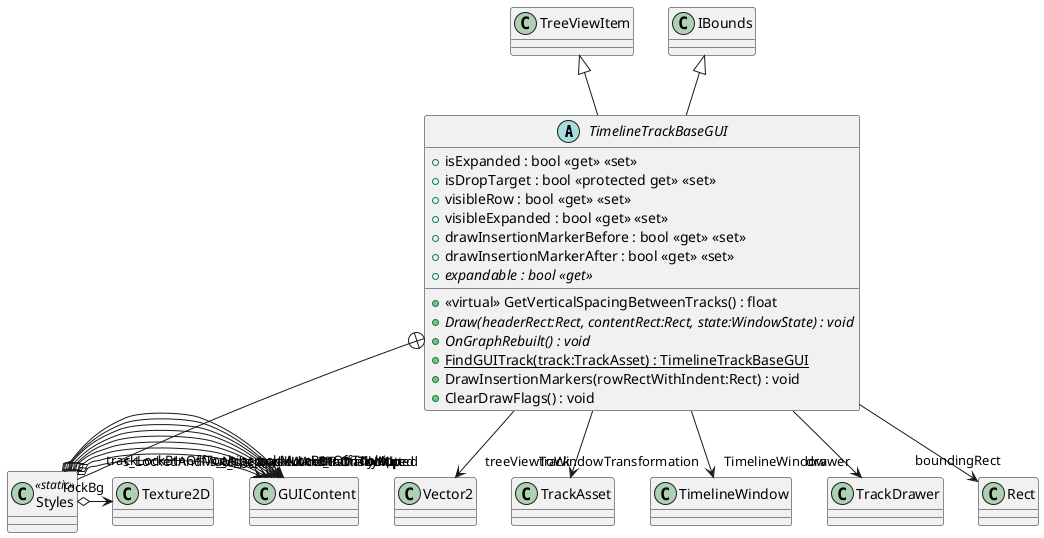 @startuml
abstract class TimelineTrackBaseGUI {
    + isExpanded : bool <<get>> <<set>>
    + isDropTarget : bool <<protected get>> <<set>>
    + <<virtual>> GetVerticalSpacingBetweenTracks() : float
    + visibleRow : bool <<get>> <<set>>
    + visibleExpanded : bool <<get>> <<set>>
    + drawInsertionMarkerBefore : bool <<get>> <<set>>
    + drawInsertionMarkerAfter : bool <<get>> <<set>>
    + {abstract} expandable : bool <<get>>
    + {abstract} Draw(headerRect:Rect, contentRect:Rect, state:WindowState) : void
    + {abstract} OnGraphRebuilt() : void
    + {static} FindGUITrack(track:TrackAsset) : TimelineTrackBaseGUI
    + DrawInsertionMarkers(rowRectWithIndent:Rect) : void
    + ClearDrawFlags() : void
}
class Styles <<static>> {
}
TreeViewItem <|-- TimelineTrackBaseGUI
IBounds <|-- TimelineTrackBaseGUI
TimelineTrackBaseGUI --> "treeViewToWindowTransformation" Vector2
TimelineTrackBaseGUI --> "track" TrackAsset
TimelineTrackBaseGUI --> "TimelineWindow" TimelineWindow
TimelineTrackBaseGUI --> "drawer" TrackDrawer
TimelineTrackBaseGUI --> "boundingRect" Rect
TimelineTrackBaseGUI +-- Styles
Styles o-> "s_LockedAndMuted" GUIContent
Styles o-> "s_LockedAndPartiallyMuted" GUIContent
Styles o-> "s_Locked" GUIContent
Styles o-> "s_Muted" GUIContent
Styles o-> "s_PartiallyMuted" GUIContent
Styles o-> "trackMuteBtnOnTooltip" GUIContent
Styles o-> "trackMuteBtnOffTooltip" GUIContent
Styles o-> "trackLockBtnOnTooltip" GUIContent
Styles o-> "trackLockBtnOffTooltip" GUIContent
Styles o-> "lockBg" Texture2D
@enduml
